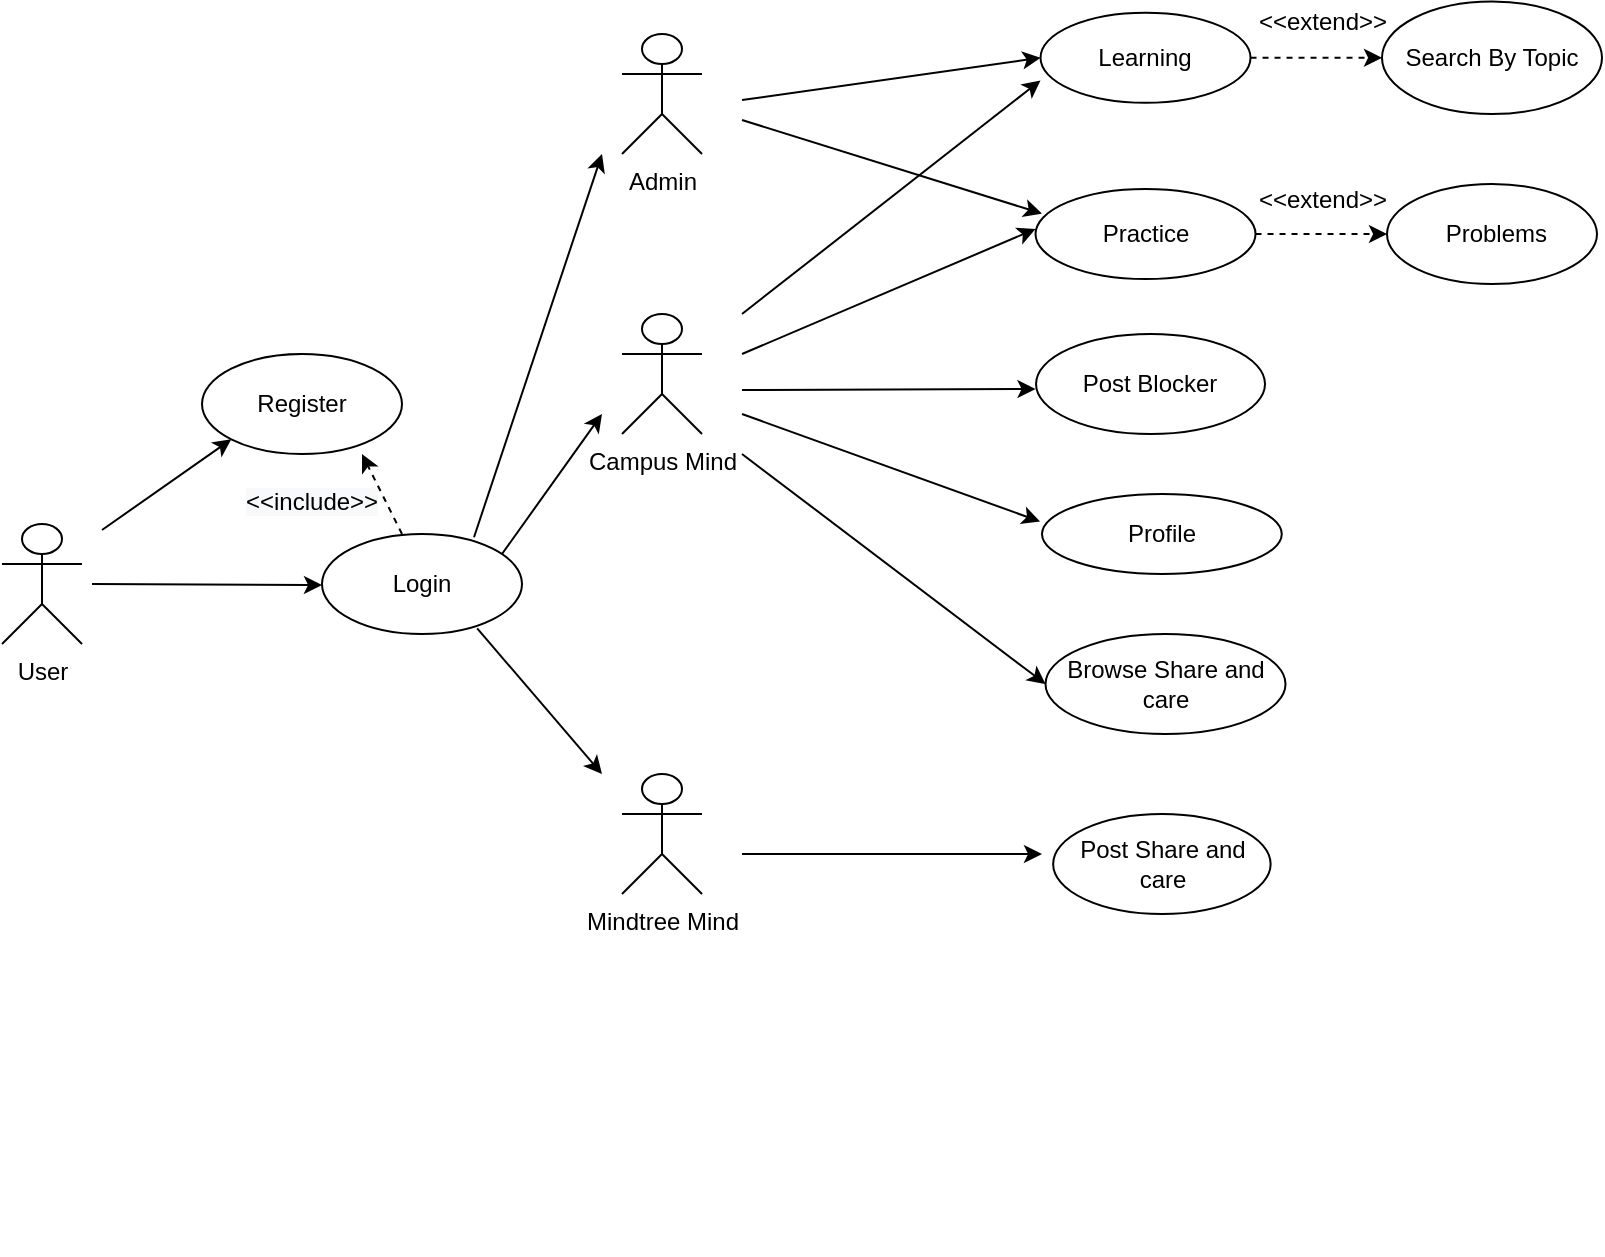 <mxfile version="14.6.13" type="device"><diagram id="oDY6YSs_Ly7o4XO8cJxK" name="Page-1"><mxGraphModel dx="1038" dy="523" grid="1" gridSize="10" guides="1" tooltips="1" connect="1" arrows="1" fold="1" page="1" pageScale="1" pageWidth="1400" pageHeight="850" math="0" shadow="0"><root><mxCell id="0"/><mxCell id="1" parent="0"/><mxCell id="HIAprlGVLeKQBiOKEmwT-78" value="Register" style="ellipse;whiteSpace=wrap;html=1;" parent="1" vertex="1"><mxGeometry x="170" y="330" width="100" height="50" as="geometry"/></mxCell><mxCell id="HIAprlGVLeKQBiOKEmwT-80" value="Login" style="ellipse;whiteSpace=wrap;html=1;" parent="1" vertex="1"><mxGeometry x="230" y="420" width="100" height="50" as="geometry"/></mxCell><mxCell id="HIAprlGVLeKQBiOKEmwT-81" value="" style="endArrow=classic;html=1;entryX=0;entryY=1;entryDx=0;entryDy=0;" parent="1" target="HIAprlGVLeKQBiOKEmwT-78" edge="1"><mxGeometry width="50" height="50" relative="1" as="geometry"><mxPoint x="120" y="418" as="sourcePoint"/><mxPoint x="210" y="375" as="targetPoint"/><Array as="points"/></mxGeometry></mxCell><mxCell id="HIAprlGVLeKQBiOKEmwT-83" value="Learning" style="ellipse;whiteSpace=wrap;html=1;" parent="1" vertex="1"><mxGeometry x="589.26" y="159.38" width="105" height="45" as="geometry"/></mxCell><mxCell id="HIAprlGVLeKQBiOKEmwT-84" value="Search By Topic" style="ellipse;whiteSpace=wrap;html=1;" parent="1" vertex="1"><mxGeometry x="760" y="153.76" width="110" height="56.25" as="geometry"/></mxCell><mxCell id="HIAprlGVLeKQBiOKEmwT-91" value="" style="endArrow=classic;html=1;dashed=1;entryX=0;entryY=0.5;entryDx=0;entryDy=0;exitX=1;exitY=0.5;exitDx=0;exitDy=0;" parent="1" source="HIAprlGVLeKQBiOKEmwT-83" target="HIAprlGVLeKQBiOKEmwT-84" edge="1"><mxGeometry width="50" height="50" relative="1" as="geometry"><mxPoint x="560" y="200" as="sourcePoint"/><mxPoint x="630" y="130" as="targetPoint"/></mxGeometry></mxCell><mxCell id="HIAprlGVLeKQBiOKEmwT-99" value="Practice" style="ellipse;whiteSpace=wrap;html=1;" parent="1" vertex="1"><mxGeometry x="586.76" y="247.5" width="110" height="45" as="geometry"/></mxCell><mxCell id="HIAprlGVLeKQBiOKEmwT-100" value="&amp;nbsp;Problems" style="ellipse;whiteSpace=wrap;html=1;" parent="1" vertex="1"><mxGeometry x="762.5" y="245" width="105" height="50" as="geometry"/></mxCell><mxCell id="HIAprlGVLeKQBiOKEmwT-101" value="Post Blocker" style="ellipse;whiteSpace=wrap;html=1;" parent="1" vertex="1"><mxGeometry x="587.02" y="320" width="114.49" height="50" as="geometry"/></mxCell><mxCell id="HIAprlGVLeKQBiOKEmwT-103" value="" style="endArrow=classic;html=1;dashed=1;exitX=1;exitY=0.5;exitDx=0;exitDy=0;entryX=0;entryY=0.5;entryDx=0;entryDy=0;" parent="1" source="HIAprlGVLeKQBiOKEmwT-99" target="HIAprlGVLeKQBiOKEmwT-100" edge="1"><mxGeometry width="50" height="50" relative="1" as="geometry"><mxPoint x="695" y="359.5" as="sourcePoint"/><mxPoint x="750" y="403" as="targetPoint"/></mxGeometry></mxCell><mxCell id="HIAprlGVLeKQBiOKEmwT-110" value="&amp;nbsp;Profile&amp;nbsp;" style="ellipse;whiteSpace=wrap;html=1;" parent="1" vertex="1"><mxGeometry x="590" y="400" width="119.88" height="40" as="geometry"/></mxCell><mxCell id="HIAprlGVLeKQBiOKEmwT-112" value="Browse Share and care" style="ellipse;whiteSpace=wrap;html=1;" parent="1" vertex="1"><mxGeometry x="591.76" y="470" width="120" height="50" as="geometry"/></mxCell><mxCell id="HIAprlGVLeKQBiOKEmwT-113" value="User" style="shape=umlActor;verticalLabelPosition=bottom;verticalAlign=top;html=1;outlineConnect=0;" parent="1" vertex="1"><mxGeometry x="70" y="415" width="40" height="60" as="geometry"/></mxCell><mxCell id="HIAprlGVLeKQBiOKEmwT-129" value="&amp;lt;&amp;lt;extend&amp;gt;&amp;gt;" style="text;html=1;align=center;verticalAlign=middle;resizable=0;points=[];autosize=1;strokeColor=none;" parent="1" vertex="1"><mxGeometry x="690" y="242.5" width="80" height="20" as="geometry"/></mxCell><mxCell id="HIAprlGVLeKQBiOKEmwT-133" value="&lt;span style=&quot;color: rgba(0 , 0 , 0 , 0) ; font-family: monospace ; font-size: 0px&quot;&gt;%3CmxGraphModel%3E%3Croot%3E%3CmxCell%20id%3D%220%22%2F%3E%3CmxCell%20id%3D%221%22%20parent%3D%220%22%2F%3E%3CmxCell%20id%3D%222%22%20value%3D%22%26amp%3Blt%3B%26amp%3Blt%3Binclude%26amp%3Bgt%3B%26amp%3Bgt%3B%22%20style%3D%22text%3Bhtml%3D1%3Balign%3Dcenter%3BverticalAlign%3Dmiddle%3Bresizable%3D0%3Bpoints%3D%5B%5D%3Bautosize%3D1%3BstrokeColor%3Dnone%3B%22%20vertex%3D%221%22%20parent%3D%221%22%3E%3CmxGeometry%20x%3D%22380%22%20y%3D%2270%22%20width%3D%2280%22%20height%3D%2220%22%20as%3D%22geometry%22%2F%3E%3C%2FmxCell%3E%3C%2Froot%3E%3C%2FmxGraphModel%3E&lt;/span&gt;" style="text;html=1;align=center;verticalAlign=middle;resizable=0;points=[];autosize=1;strokeColor=none;" parent="1" vertex="1"><mxGeometry x="350" y="760" width="20" height="20" as="geometry"/></mxCell><mxCell id="FSfEMbtEzQkp4EQWFBOx-5" value="Mindtree Mind" style="shape=umlActor;verticalLabelPosition=bottom;verticalAlign=top;html=1;outlineConnect=0;" parent="1" vertex="1"><mxGeometry x="380" y="540" width="40" height="60" as="geometry"/></mxCell><mxCell id="FSfEMbtEzQkp4EQWFBOx-11" value="" style="endArrow=classic;html=1;" parent="1" edge="1"><mxGeometry width="50" height="50" relative="1" as="geometry"><mxPoint x="115" y="445" as="sourcePoint"/><mxPoint x="230" y="445.5" as="targetPoint"/><Array as="points"/></mxGeometry></mxCell><mxCell id="FSfEMbtEzQkp4EQWFBOx-23" value="&lt;span style=&quot;color: rgb(0 , 0 , 0) ; font-family: &amp;#34;helvetica&amp;#34; ; font-size: 12px ; font-style: normal ; font-weight: 400 ; letter-spacing: normal ; text-align: center ; text-indent: 0px ; text-transform: none ; word-spacing: 0px ; background-color: rgb(248 , 249 , 250) ; display: inline ; float: none&quot;&gt;&amp;lt;&amp;lt;include&amp;gt;&amp;gt;&lt;/span&gt;" style="text;whiteSpace=wrap;html=1;" parent="1" vertex="1"><mxGeometry x="190" y="390" width="90" height="30" as="geometry"/></mxCell><mxCell id="FSfEMbtEzQkp4EQWFBOx-32" value="" style="endArrow=classic;html=1;dashed=1;" parent="1" edge="1"><mxGeometry width="50" height="50" relative="1" as="geometry"><mxPoint x="270" y="420" as="sourcePoint"/><mxPoint x="250" y="380" as="targetPoint"/><Array as="points"/></mxGeometry></mxCell><mxCell id="FSfEMbtEzQkp4EQWFBOx-37" value="Campus Mind" style="shape=umlActor;verticalLabelPosition=bottom;verticalAlign=top;html=1;outlineConnect=0;" parent="1" vertex="1"><mxGeometry x="380" y="310" width="40" height="60" as="geometry"/></mxCell><mxCell id="FSfEMbtEzQkp4EQWFBOx-41" value="" style="endArrow=classic;html=1;exitX=0.76;exitY=0.032;exitDx=0;exitDy=0;exitPerimeter=0;" parent="1" source="HIAprlGVLeKQBiOKEmwT-80" edge="1"><mxGeometry width="50" height="50" relative="1" as="geometry"><mxPoint x="315" y="415" as="sourcePoint"/><mxPoint x="370" y="230" as="targetPoint"/><Array as="points"/></mxGeometry></mxCell><mxCell id="FSfEMbtEzQkp4EQWFBOx-42" value="" style="endArrow=classic;html=1;exitX=0.776;exitY=0.944;exitDx=0;exitDy=0;exitPerimeter=0;" parent="1" source="HIAprlGVLeKQBiOKEmwT-80" edge="1"><mxGeometry width="50" height="50" relative="1" as="geometry"><mxPoint x="220" y="530" as="sourcePoint"/><mxPoint x="370" y="540" as="targetPoint"/><Array as="points"/></mxGeometry></mxCell><mxCell id="FSfEMbtEzQkp4EQWFBOx-45" value="" style="endArrow=classic;html=1;entryX=0;entryY=0.752;entryDx=0;entryDy=0;entryPerimeter=0;" parent="1" target="HIAprlGVLeKQBiOKEmwT-83" edge="1"><mxGeometry width="50" height="50" relative="1" as="geometry"><mxPoint x="440" y="310" as="sourcePoint"/><mxPoint x="494.64" y="336.34" as="targetPoint"/><Array as="points"/></mxGeometry></mxCell><mxCell id="FSfEMbtEzQkp4EQWFBOx-46" value="" style="endArrow=classic;html=1;entryX=0;entryY=0.444;entryDx=0;entryDy=0;entryPerimeter=0;" parent="1" target="HIAprlGVLeKQBiOKEmwT-99" edge="1"><mxGeometry width="50" height="50" relative="1" as="geometry"><mxPoint x="440" y="330" as="sourcePoint"/><mxPoint x="494.64" y="380" as="targetPoint"/><Array as="points"/></mxGeometry></mxCell><mxCell id="FSfEMbtEzQkp4EQWFBOx-47" value="" style="endArrow=classic;html=1;" parent="1" edge="1"><mxGeometry width="50" height="50" relative="1" as="geometry"><mxPoint x="440" y="348" as="sourcePoint"/><mxPoint x="586.76" y="347.5" as="targetPoint"/><Array as="points"/></mxGeometry></mxCell><mxCell id="FSfEMbtEzQkp4EQWFBOx-49" value="" style="endArrow=classic;html=1;entryX=-0.008;entryY=0.344;entryDx=0;entryDy=0;entryPerimeter=0;" parent="1" target="HIAprlGVLeKQBiOKEmwT-110" edge="1"><mxGeometry width="50" height="50" relative="1" as="geometry"><mxPoint x="440" y="360" as="sourcePoint"/><mxPoint x="580" y="444.5" as="targetPoint"/><Array as="points"/></mxGeometry></mxCell><mxCell id="FSfEMbtEzQkp4EQWFBOx-50" value="&amp;lt;&amp;lt;extend&amp;gt;&amp;gt;" style="text;html=1;align=center;verticalAlign=middle;resizable=0;points=[];autosize=1;strokeColor=none;" parent="1" vertex="1"><mxGeometry x="690" y="153.76" width="80" height="20" as="geometry"/></mxCell><mxCell id="FSfEMbtEzQkp4EQWFBOx-51" value="" style="endArrow=classic;html=1;" parent="1" edge="1"><mxGeometry width="50" height="50" relative="1" as="geometry"><mxPoint x="440" y="580" as="sourcePoint"/><mxPoint x="590" y="580" as="targetPoint"/><Array as="points"/></mxGeometry></mxCell><mxCell id="FSfEMbtEzQkp4EQWFBOx-52" value="" style="endArrow=classic;html=1;entryX=0;entryY=0.5;entryDx=0;entryDy=0;" parent="1" target="HIAprlGVLeKQBiOKEmwT-112" edge="1"><mxGeometry width="50" height="50" relative="1" as="geometry"><mxPoint x="440" y="380" as="sourcePoint"/><mxPoint x="460" y="490" as="targetPoint"/><Array as="points"/></mxGeometry></mxCell><mxCell id="FSfEMbtEzQkp4EQWFBOx-53" value="Post Share and care" style="ellipse;whiteSpace=wrap;html=1;" parent="1" vertex="1"><mxGeometry x="595.57" y="560" width="108.75" height="50" as="geometry"/></mxCell><mxCell id="Ni_dtY49rmodJAcrNYaT-1" value="Admin" style="shape=umlActor;verticalLabelPosition=bottom;verticalAlign=top;html=1;outlineConnect=0;" vertex="1" parent="1"><mxGeometry x="380" y="170" width="40" height="60" as="geometry"/></mxCell><mxCell id="Ni_dtY49rmodJAcrNYaT-4" value="" style="endArrow=classic;html=1;" edge="1" parent="1"><mxGeometry width="50" height="50" relative="1" as="geometry"><mxPoint x="320" y="430" as="sourcePoint"/><mxPoint x="370" y="360" as="targetPoint"/><Array as="points"/></mxGeometry></mxCell><mxCell id="Ni_dtY49rmodJAcrNYaT-5" value="" style="endArrow=classic;html=1;entryX=0;entryY=0.5;entryDx=0;entryDy=0;" edge="1" parent="1" target="HIAprlGVLeKQBiOKEmwT-83"><mxGeometry width="50" height="50" relative="1" as="geometry"><mxPoint x="440" y="203" as="sourcePoint"/><mxPoint x="580" y="180" as="targetPoint"/><Array as="points"/></mxGeometry></mxCell><mxCell id="Ni_dtY49rmodJAcrNYaT-6" value="" style="endArrow=classic;html=1;entryX=0.029;entryY=0.273;entryDx=0;entryDy=0;entryPerimeter=0;" edge="1" parent="1" target="HIAprlGVLeKQBiOKEmwT-99"><mxGeometry width="50" height="50" relative="1" as="geometry"><mxPoint x="440" y="213" as="sourcePoint"/><mxPoint x="580" y="260" as="targetPoint"/><Array as="points"/></mxGeometry></mxCell></root></mxGraphModel></diagram></mxfile>